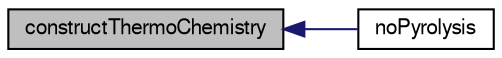 digraph "constructThermoChemistry"
{
  bgcolor="transparent";
  edge [fontname="FreeSans",fontsize="10",labelfontname="FreeSans",labelfontsize="10"];
  node [fontname="FreeSans",fontsize="10",shape=record];
  rankdir="LR";
  Node1047 [label="constructThermoChemistry",height=0.2,width=0.4,color="black", fillcolor="grey75", style="filled", fontcolor="black"];
  Node1047 -> Node1048 [dir="back",color="midnightblue",fontsize="10",style="solid",fontname="FreeSans"];
  Node1048 [label="noPyrolysis",height=0.2,width=0.4,color="black",URL="$a28966.html#afcb2b87533e649e81eba1cd294802b5e",tooltip="Construct from type name and mesh. "];
}
